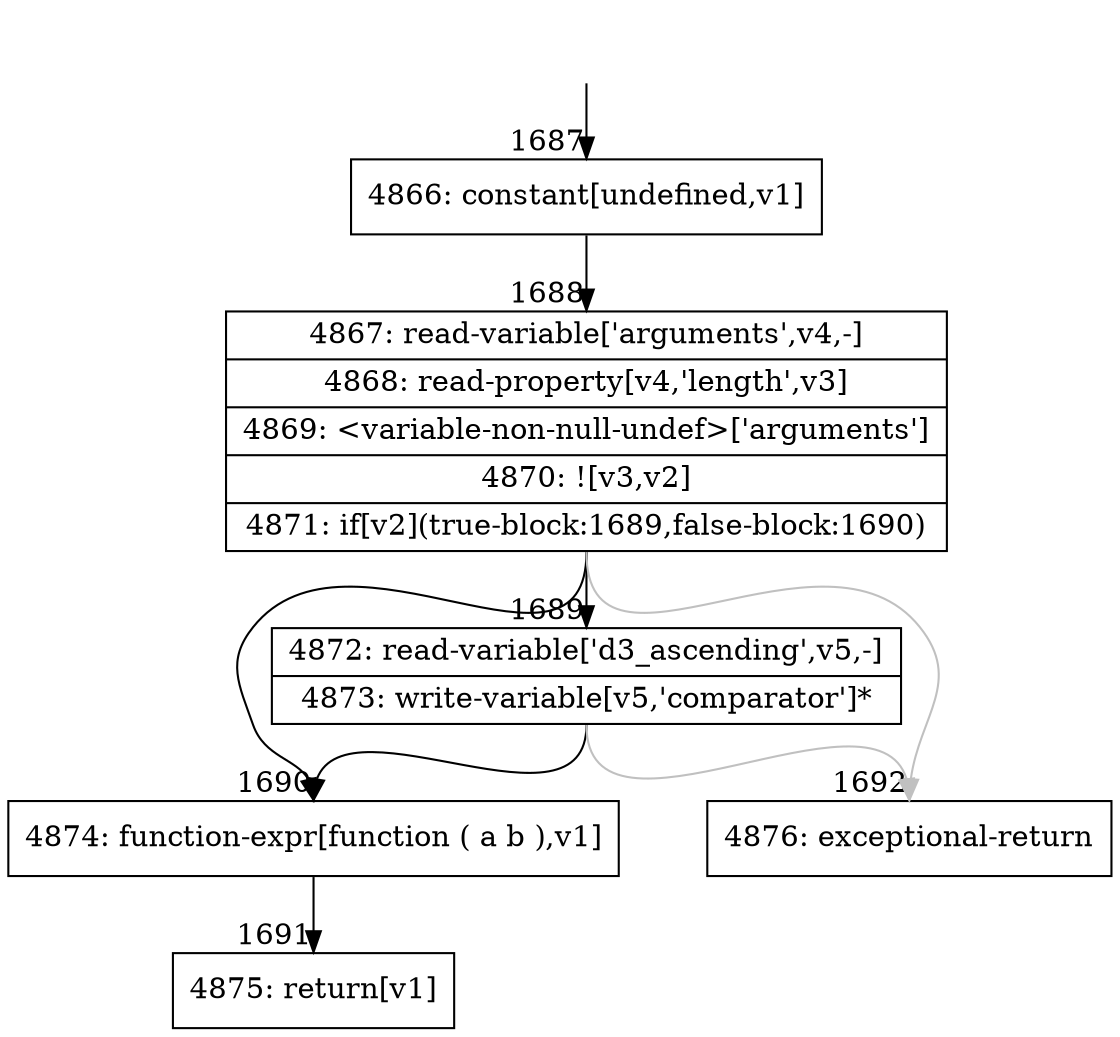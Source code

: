 digraph {
rankdir="TD"
BB_entry162[shape=none,label=""];
BB_entry162 -> BB1687 [tailport=s, headport=n, headlabel="    1687"]
BB1687 [shape=record label="{4866: constant[undefined,v1]}" ] 
BB1687 -> BB1688 [tailport=s, headport=n, headlabel="      1688"]
BB1688 [shape=record label="{4867: read-variable['arguments',v4,-]|4868: read-property[v4,'length',v3]|4869: \<variable-non-null-undef\>['arguments']|4870: ![v3,v2]|4871: if[v2](true-block:1689,false-block:1690)}" ] 
BB1688 -> BB1689 [tailport=s, headport=n, headlabel="      1689"]
BB1688 -> BB1690 [tailport=s, headport=n, headlabel="      1690"]
BB1688 -> BB1692 [tailport=s, headport=n, color=gray, headlabel="      1692"]
BB1689 [shape=record label="{4872: read-variable['d3_ascending',v5,-]|4873: write-variable[v5,'comparator']*}" ] 
BB1689 -> BB1690 [tailport=s, headport=n]
BB1689 -> BB1692 [tailport=s, headport=n, color=gray]
BB1690 [shape=record label="{4874: function-expr[function ( a b ),v1]}" ] 
BB1690 -> BB1691 [tailport=s, headport=n, headlabel="      1691"]
BB1691 [shape=record label="{4875: return[v1]}" ] 
BB1692 [shape=record label="{4876: exceptional-return}" ] 
//#$~ 957
}
